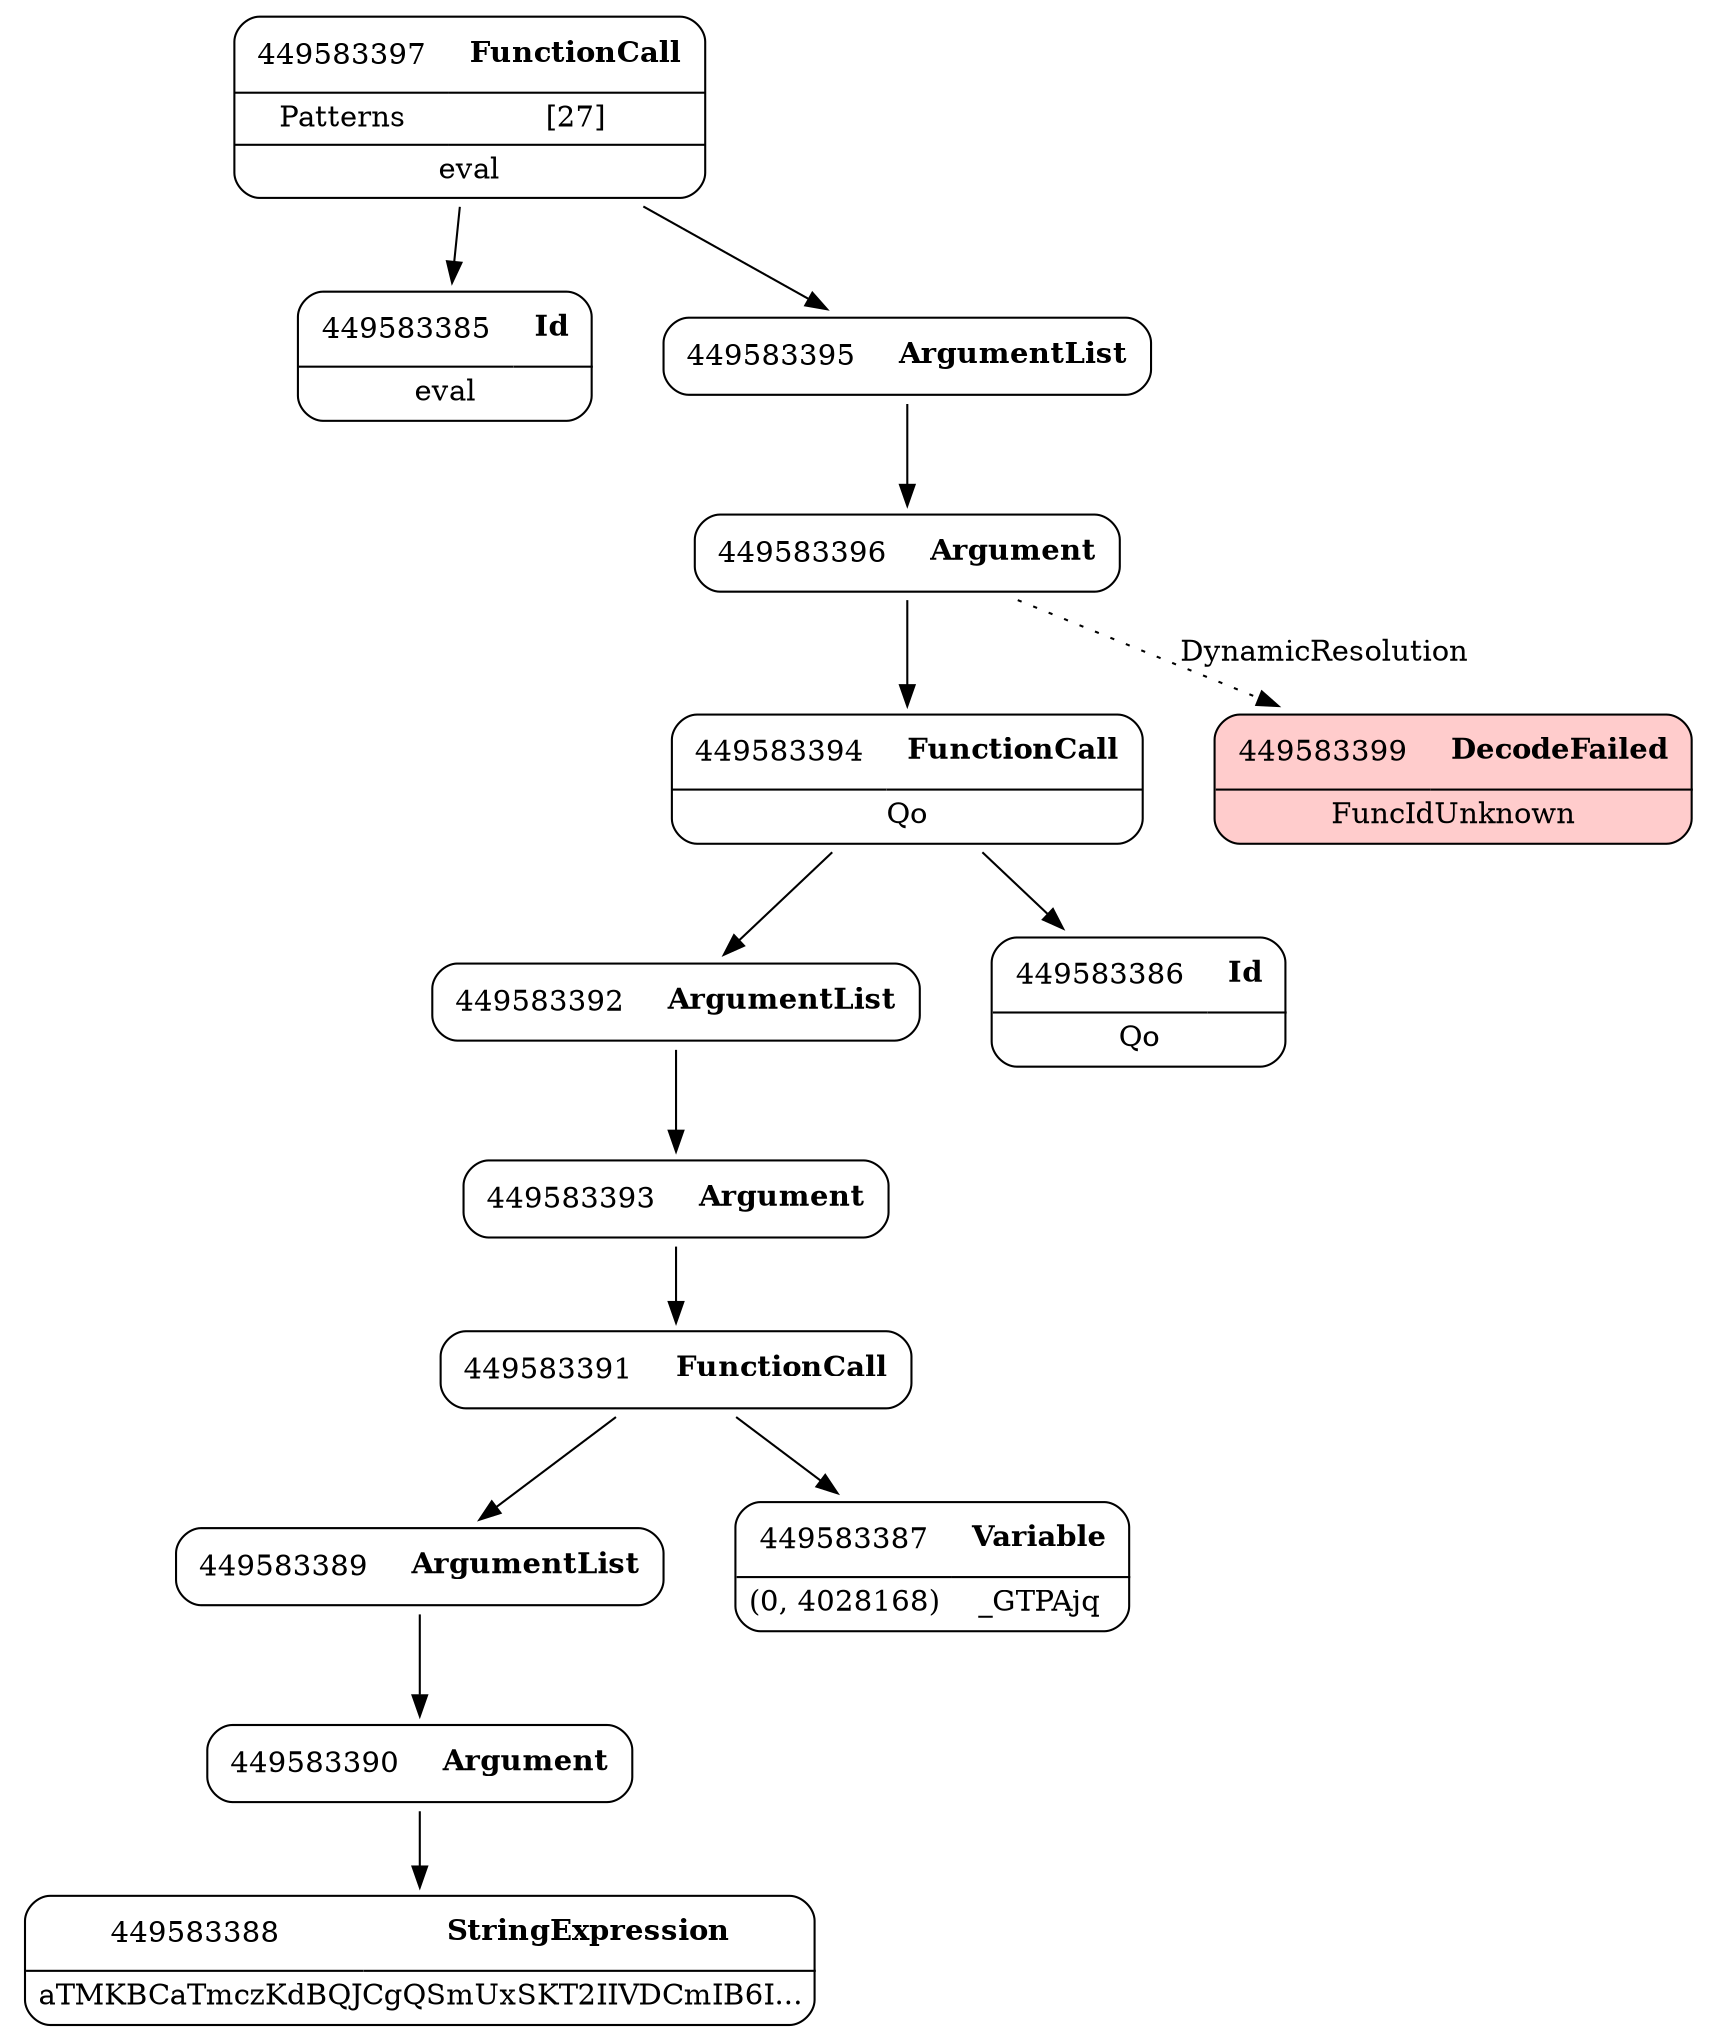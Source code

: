 digraph ast {
node [shape=none];
449583396 [label=<<TABLE border='1' cellspacing='0' cellpadding='10' style='rounded' ><TR><TD border='0'>449583396</TD><TD border='0'><B>Argument</B></TD></TR></TABLE>>];
449583396 -> 449583394 [weight=2];
449583396 -> 449583399 [style=dotted,label=DynamicResolution];
449583397 [label=<<TABLE border='1' cellspacing='0' cellpadding='10' style='rounded' ><TR><TD border='0'>449583397</TD><TD border='0'><B>FunctionCall</B></TD></TR><HR/><TR><TD border='0' cellpadding='5'>Patterns</TD><TD border='0' cellpadding='5'>[27]</TD></TR><HR/><TR><TD border='0' cellpadding='5' colspan='2'>eval</TD></TR></TABLE>>];
449583397 -> 449583385 [weight=2];
449583397 -> 449583395 [weight=2];
449583399 [label=<<TABLE border='1' cellspacing='0' cellpadding='10' style='rounded' bgcolor='#FFCCCC' ><TR><TD border='0'>449583399</TD><TD border='0'><B>DecodeFailed</B></TD></TR><HR/><TR><TD border='0' cellpadding='5' colspan='2'>FuncIdUnknown</TD></TR></TABLE>>];
449583392 [label=<<TABLE border='1' cellspacing='0' cellpadding='10' style='rounded' ><TR><TD border='0'>449583392</TD><TD border='0'><B>ArgumentList</B></TD></TR></TABLE>>];
449583392 -> 449583393 [weight=2];
449583393 [label=<<TABLE border='1' cellspacing='0' cellpadding='10' style='rounded' ><TR><TD border='0'>449583393</TD><TD border='0'><B>Argument</B></TD></TR></TABLE>>];
449583393 -> 449583391 [weight=2];
449583394 [label=<<TABLE border='1' cellspacing='0' cellpadding='10' style='rounded' ><TR><TD border='0'>449583394</TD><TD border='0'><B>FunctionCall</B></TD></TR><HR/><TR><TD border='0' cellpadding='5' colspan='2'>Qo</TD></TR></TABLE>>];
449583394 -> 449583386 [weight=2];
449583394 -> 449583392 [weight=2];
449583395 [label=<<TABLE border='1' cellspacing='0' cellpadding='10' style='rounded' ><TR><TD border='0'>449583395</TD><TD border='0'><B>ArgumentList</B></TD></TR></TABLE>>];
449583395 -> 449583396 [weight=2];
449583388 [label=<<TABLE border='1' cellspacing='0' cellpadding='10' style='rounded' ><TR><TD border='0'>449583388</TD><TD border='0'><B>StringExpression</B></TD></TR><HR/><TR><TD border='0' cellpadding='5' colspan='2'>aTMKBCaTmczKdBQJCgQSmUxSKT2IIVDCmIB6I...</TD></TR></TABLE>>];
449583389 [label=<<TABLE border='1' cellspacing='0' cellpadding='10' style='rounded' ><TR><TD border='0'>449583389</TD><TD border='0'><B>ArgumentList</B></TD></TR></TABLE>>];
449583389 -> 449583390 [weight=2];
449583390 [label=<<TABLE border='1' cellspacing='0' cellpadding='10' style='rounded' ><TR><TD border='0'>449583390</TD><TD border='0'><B>Argument</B></TD></TR></TABLE>>];
449583390 -> 449583388 [weight=2];
449583391 [label=<<TABLE border='1' cellspacing='0' cellpadding='10' style='rounded' ><TR><TD border='0'>449583391</TD><TD border='0'><B>FunctionCall</B></TD></TR></TABLE>>];
449583391 -> 449583387 [weight=2];
449583391 -> 449583389 [weight=2];
449583385 [label=<<TABLE border='1' cellspacing='0' cellpadding='10' style='rounded' ><TR><TD border='0'>449583385</TD><TD border='0'><B>Id</B></TD></TR><HR/><TR><TD border='0' cellpadding='5' colspan='2'>eval</TD></TR></TABLE>>];
449583386 [label=<<TABLE border='1' cellspacing='0' cellpadding='10' style='rounded' ><TR><TD border='0'>449583386</TD><TD border='0'><B>Id</B></TD></TR><HR/><TR><TD border='0' cellpadding='5' colspan='2'>Qo</TD></TR></TABLE>>];
449583387 [label=<<TABLE border='1' cellspacing='0' cellpadding='10' style='rounded' ><TR><TD border='0'>449583387</TD><TD border='0'><B>Variable</B></TD></TR><HR/><TR><TD border='0' cellpadding='5'>(0, 4028168)</TD><TD border='0' cellpadding='5'>_GTPAjq</TD></TR></TABLE>>];
}

